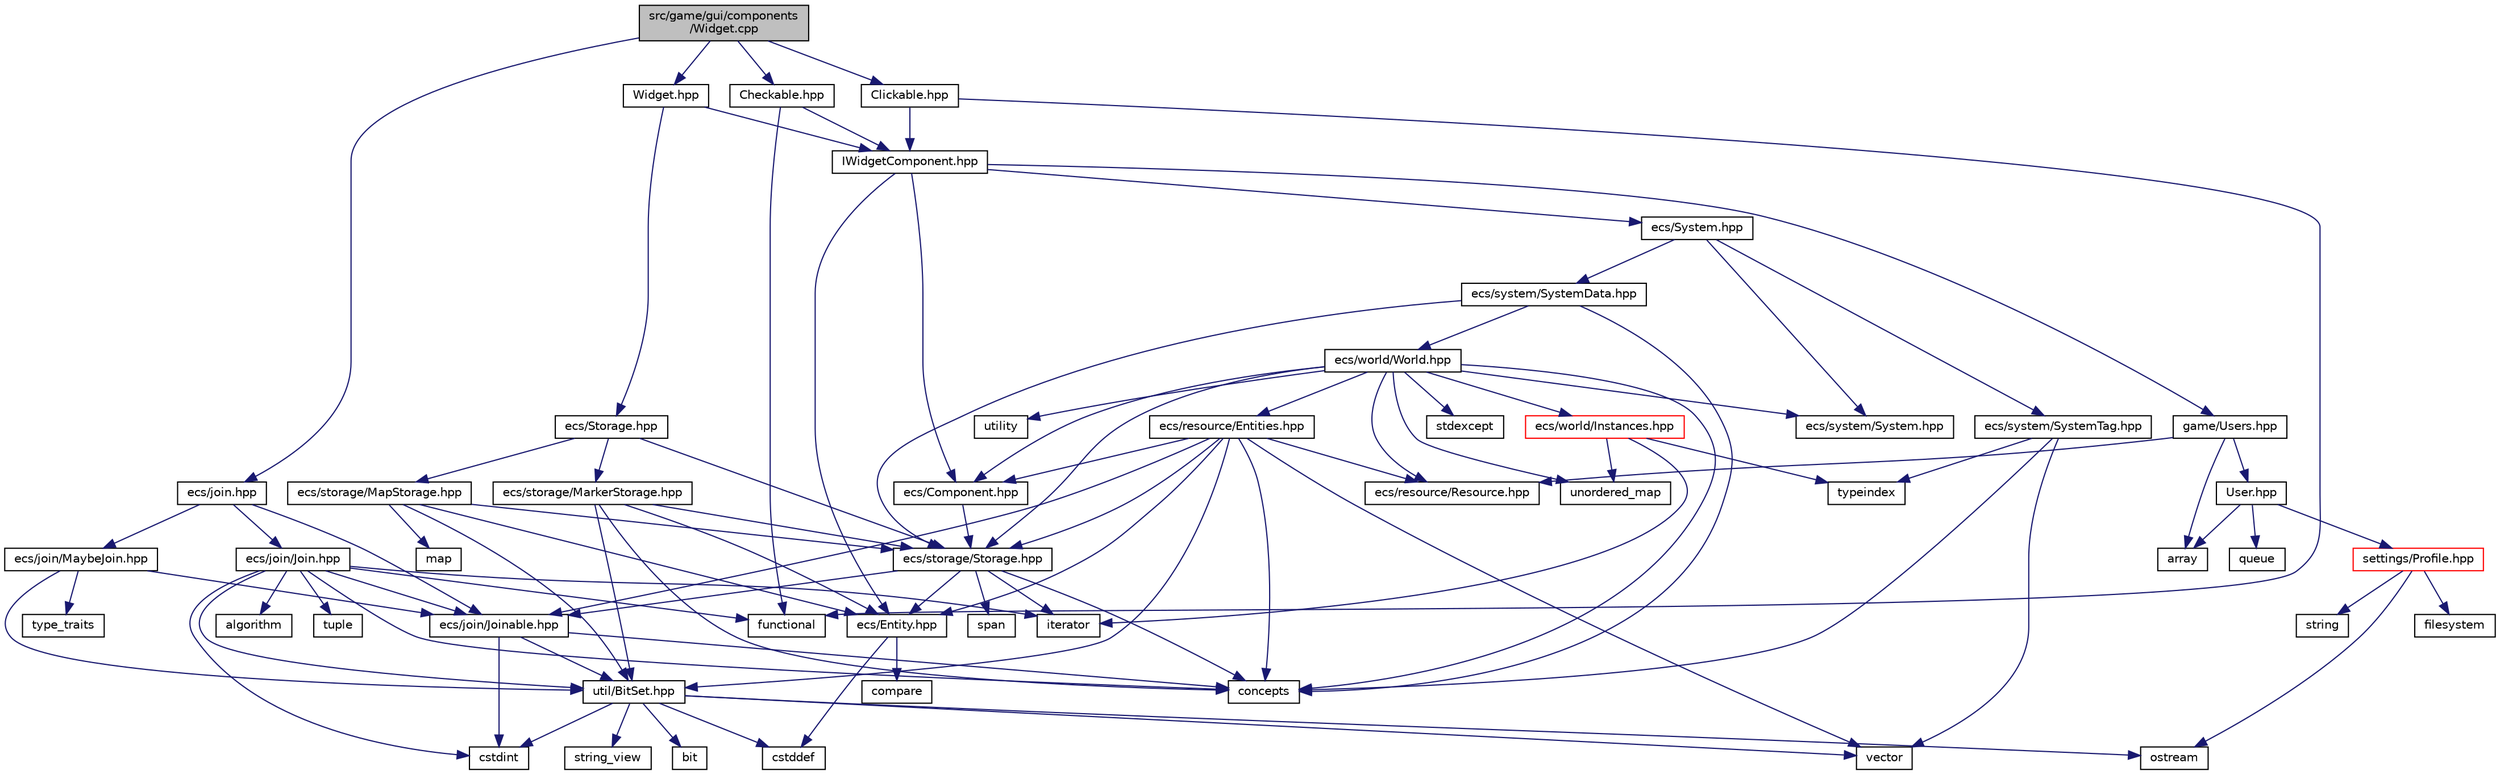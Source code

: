 digraph "src/game/gui/components/Widget.cpp"
{
 // LATEX_PDF_SIZE
  edge [fontname="Helvetica",fontsize="10",labelfontname="Helvetica",labelfontsize="10"];
  node [fontname="Helvetica",fontsize="10",shape=record];
  Node1 [label="src/game/gui/components\l/Widget.cpp",height=0.2,width=0.4,color="black", fillcolor="grey75", style="filled", fontcolor="black",tooltip=" "];
  Node1 -> Node2 [color="midnightblue",fontsize="10",style="solid",fontname="Helvetica"];
  Node2 [label="Widget.hpp",height=0.2,width=0.4,color="black", fillcolor="white", style="filled",URL="$_widget_8hpp.html",tooltip=" "];
  Node2 -> Node3 [color="midnightblue",fontsize="10",style="solid",fontname="Helvetica"];
  Node3 [label="IWidgetComponent.hpp",height=0.2,width=0.4,color="black", fillcolor="white", style="filled",URL="$_i_widget_component_8hpp.html",tooltip=" "];
  Node3 -> Node4 [color="midnightblue",fontsize="10",style="solid",fontname="Helvetica"];
  Node4 [label="ecs/Component.hpp",height=0.2,width=0.4,color="black", fillcolor="white", style="filled",URL="$_component_8hpp.html",tooltip=" "];
  Node4 -> Node5 [color="midnightblue",fontsize="10",style="solid",fontname="Helvetica"];
  Node5 [label="ecs/storage/Storage.hpp",height=0.2,width=0.4,color="black", fillcolor="white", style="filled",URL="$storage_2_storage_8hpp.html",tooltip=" "];
  Node5 -> Node6 [color="midnightblue",fontsize="10",style="solid",fontname="Helvetica"];
  Node6 [label="ecs/Entity.hpp",height=0.2,width=0.4,color="black", fillcolor="white", style="filled",URL="$_entity_8hpp.html",tooltip=" "];
  Node6 -> Node7 [color="midnightblue",fontsize="10",style="solid",fontname="Helvetica"];
  Node7 [label="compare",height=0.2,width=0.4,color="black", fillcolor="white", style="filled",URL="/home/runner/work/Bomberman-Global-Offensive/Bomberman-Global-Offensive/doc/external/cppreference-doxygen-web.tag.xml$cpp/header/compare.html",tooltip=" "];
  Node6 -> Node8 [color="midnightblue",fontsize="10",style="solid",fontname="Helvetica"];
  Node8 [label="cstddef",height=0.2,width=0.4,color="black", fillcolor="white", style="filled",URL="/home/runner/work/Bomberman-Global-Offensive/Bomberman-Global-Offensive/doc/external/cppreference-doxygen-web.tag.xml$cpp/header/cstddef.html",tooltip=" "];
  Node5 -> Node9 [color="midnightblue",fontsize="10",style="solid",fontname="Helvetica"];
  Node9 [label="ecs/join/Joinable.hpp",height=0.2,width=0.4,color="black", fillcolor="white", style="filled",URL="$_joinable_8hpp.html",tooltip=" "];
  Node9 -> Node10 [color="midnightblue",fontsize="10",style="solid",fontname="Helvetica"];
  Node10 [label="util/BitSet.hpp",height=0.2,width=0.4,color="black", fillcolor="white", style="filled",URL="$_bit_set_8hpp.html",tooltip=" "];
  Node10 -> Node11 [color="midnightblue",fontsize="10",style="solid",fontname="Helvetica"];
  Node11 [label="bit",height=0.2,width=0.4,color="black", fillcolor="white", style="filled",URL="/home/runner/work/Bomberman-Global-Offensive/Bomberman-Global-Offensive/doc/external/cppreference-doxygen-web.tag.xml$cpp/header/bit.html",tooltip=" "];
  Node10 -> Node8 [color="midnightblue",fontsize="10",style="solid",fontname="Helvetica"];
  Node10 -> Node12 [color="midnightblue",fontsize="10",style="solid",fontname="Helvetica"];
  Node12 [label="cstdint",height=0.2,width=0.4,color="black", fillcolor="white", style="filled",URL="/home/runner/work/Bomberman-Global-Offensive/Bomberman-Global-Offensive/doc/external/cppreference-doxygen-web.tag.xml$cpp/header/cstdint.html",tooltip=" "];
  Node10 -> Node13 [color="midnightblue",fontsize="10",style="solid",fontname="Helvetica"];
  Node13 [label="ostream",height=0.2,width=0.4,color="black", fillcolor="white", style="filled",URL="/home/runner/work/Bomberman-Global-Offensive/Bomberman-Global-Offensive/doc/external/cppreference-doxygen-web.tag.xml$cpp/header/ostream.html",tooltip=" "];
  Node10 -> Node14 [color="midnightblue",fontsize="10",style="solid",fontname="Helvetica"];
  Node14 [label="vector",height=0.2,width=0.4,color="black", fillcolor="white", style="filled",URL="/home/runner/work/Bomberman-Global-Offensive/Bomberman-Global-Offensive/doc/external/cppreference-doxygen-web.tag.xml$cpp/header/vector.html",tooltip=" "];
  Node10 -> Node15 [color="midnightblue",fontsize="10",style="solid",fontname="Helvetica"];
  Node15 [label="string_view",height=0.2,width=0.4,color="black", fillcolor="white", style="filled",URL="/home/runner/work/Bomberman-Global-Offensive/Bomberman-Global-Offensive/doc/external/cppreference-doxygen-web.tag.xml$cpp/header/string_view.html",tooltip=" "];
  Node9 -> Node16 [color="midnightblue",fontsize="10",style="solid",fontname="Helvetica"];
  Node16 [label="concepts",height=0.2,width=0.4,color="black", fillcolor="white", style="filled",URL="/home/runner/work/Bomberman-Global-Offensive/Bomberman-Global-Offensive/doc/external/cppreference-doxygen-web.tag.xml$cpp/header/concepts.html",tooltip=" "];
  Node9 -> Node12 [color="midnightblue",fontsize="10",style="solid",fontname="Helvetica"];
  Node5 -> Node16 [color="midnightblue",fontsize="10",style="solid",fontname="Helvetica"];
  Node5 -> Node17 [color="midnightblue",fontsize="10",style="solid",fontname="Helvetica"];
  Node17 [label="iterator",height=0.2,width=0.4,color="black", fillcolor="white", style="filled",URL="/home/runner/work/Bomberman-Global-Offensive/Bomberman-Global-Offensive/doc/external/cppreference-doxygen-web.tag.xml$cpp/header/iterator.html",tooltip=" "];
  Node5 -> Node18 [color="midnightblue",fontsize="10",style="solid",fontname="Helvetica"];
  Node18 [label="span",height=0.2,width=0.4,color="black", fillcolor="white", style="filled",URL="/home/runner/work/Bomberman-Global-Offensive/Bomberman-Global-Offensive/doc/external/cppreference-doxygen-web.tag.xml$cpp/header/span.html",tooltip=" "];
  Node3 -> Node6 [color="midnightblue",fontsize="10",style="solid",fontname="Helvetica"];
  Node3 -> Node19 [color="midnightblue",fontsize="10",style="solid",fontname="Helvetica"];
  Node19 [label="ecs/System.hpp",height=0.2,width=0.4,color="black", fillcolor="white", style="filled",URL="$_system_8hpp.html",tooltip=" "];
  Node19 -> Node20 [color="midnightblue",fontsize="10",style="solid",fontname="Helvetica"];
  Node20 [label="ecs/system/System.hpp",height=0.2,width=0.4,color="black", fillcolor="white", style="filled",URL="$system_2_system_8hpp.html",tooltip=" "];
  Node19 -> Node21 [color="midnightblue",fontsize="10",style="solid",fontname="Helvetica"];
  Node21 [label="ecs/system/SystemData.hpp",height=0.2,width=0.4,color="black", fillcolor="white", style="filled",URL="$_system_data_8hpp.html",tooltip=" "];
  Node21 -> Node5 [color="midnightblue",fontsize="10",style="solid",fontname="Helvetica"];
  Node21 -> Node22 [color="midnightblue",fontsize="10",style="solid",fontname="Helvetica"];
  Node22 [label="ecs/world/World.hpp",height=0.2,width=0.4,color="black", fillcolor="white", style="filled",URL="$world_2_world_8hpp.html",tooltip=" "];
  Node22 -> Node4 [color="midnightblue",fontsize="10",style="solid",fontname="Helvetica"];
  Node22 -> Node23 [color="midnightblue",fontsize="10",style="solid",fontname="Helvetica"];
  Node23 [label="ecs/resource/Entities.hpp",height=0.2,width=0.4,color="black", fillcolor="white", style="filled",URL="$_entities_8hpp.html",tooltip=" "];
  Node23 -> Node4 [color="midnightblue",fontsize="10",style="solid",fontname="Helvetica"];
  Node23 -> Node6 [color="midnightblue",fontsize="10",style="solid",fontname="Helvetica"];
  Node23 -> Node9 [color="midnightblue",fontsize="10",style="solid",fontname="Helvetica"];
  Node23 -> Node24 [color="midnightblue",fontsize="10",style="solid",fontname="Helvetica"];
  Node24 [label="ecs/resource/Resource.hpp",height=0.2,width=0.4,color="black", fillcolor="white", style="filled",URL="$_resource_8hpp.html",tooltip=" "];
  Node23 -> Node5 [color="midnightblue",fontsize="10",style="solid",fontname="Helvetica"];
  Node23 -> Node10 [color="midnightblue",fontsize="10",style="solid",fontname="Helvetica"];
  Node23 -> Node16 [color="midnightblue",fontsize="10",style="solid",fontname="Helvetica"];
  Node23 -> Node14 [color="midnightblue",fontsize="10",style="solid",fontname="Helvetica"];
  Node22 -> Node24 [color="midnightblue",fontsize="10",style="solid",fontname="Helvetica"];
  Node22 -> Node5 [color="midnightblue",fontsize="10",style="solid",fontname="Helvetica"];
  Node22 -> Node20 [color="midnightblue",fontsize="10",style="solid",fontname="Helvetica"];
  Node22 -> Node25 [color="midnightblue",fontsize="10",style="solid",fontname="Helvetica"];
  Node25 [label="ecs/world/Instances.hpp",height=0.2,width=0.4,color="red", fillcolor="white", style="filled",URL="$_instances_8hpp.html",tooltip=" "];
  Node25 -> Node17 [color="midnightblue",fontsize="10",style="solid",fontname="Helvetica"];
  Node25 -> Node27 [color="midnightblue",fontsize="10",style="solid",fontname="Helvetica"];
  Node27 [label="typeindex",height=0.2,width=0.4,color="black", fillcolor="white", style="filled",URL="/home/runner/work/Bomberman-Global-Offensive/Bomberman-Global-Offensive/doc/external/cppreference-doxygen-web.tag.xml$cpp/header/typeindex.html",tooltip=" "];
  Node25 -> Node28 [color="midnightblue",fontsize="10",style="solid",fontname="Helvetica"];
  Node28 [label="unordered_map",height=0.2,width=0.4,color="black", fillcolor="white", style="filled",URL="/home/runner/work/Bomberman-Global-Offensive/Bomberman-Global-Offensive/doc/external/cppreference-doxygen-web.tag.xml$cpp/header/unordered_map.html",tooltip=" "];
  Node22 -> Node16 [color="midnightblue",fontsize="10",style="solid",fontname="Helvetica"];
  Node22 -> Node29 [color="midnightblue",fontsize="10",style="solid",fontname="Helvetica"];
  Node29 [label="stdexcept",height=0.2,width=0.4,color="black", fillcolor="white", style="filled",URL="/home/runner/work/Bomberman-Global-Offensive/Bomberman-Global-Offensive/doc/external/cppreference-doxygen-web.tag.xml$cpp/header/stdexcept.html",tooltip=" "];
  Node22 -> Node30 [color="midnightblue",fontsize="10",style="solid",fontname="Helvetica"];
  Node30 [label="utility",height=0.2,width=0.4,color="black", fillcolor="white", style="filled",URL="/home/runner/work/Bomberman-Global-Offensive/Bomberman-Global-Offensive/doc/external/cppreference-doxygen-web.tag.xml$cpp/header/utility.html",tooltip=" "];
  Node22 -> Node28 [color="midnightblue",fontsize="10",style="solid",fontname="Helvetica"];
  Node21 -> Node16 [color="midnightblue",fontsize="10",style="solid",fontname="Helvetica"];
  Node19 -> Node31 [color="midnightblue",fontsize="10",style="solid",fontname="Helvetica"];
  Node31 [label="ecs/system/SystemTag.hpp",height=0.2,width=0.4,color="black", fillcolor="white", style="filled",URL="$_system_tag_8hpp.html",tooltip=" "];
  Node31 -> Node16 [color="midnightblue",fontsize="10",style="solid",fontname="Helvetica"];
  Node31 -> Node27 [color="midnightblue",fontsize="10",style="solid",fontname="Helvetica"];
  Node31 -> Node14 [color="midnightblue",fontsize="10",style="solid",fontname="Helvetica"];
  Node3 -> Node32 [color="midnightblue",fontsize="10",style="solid",fontname="Helvetica"];
  Node32 [label="game/Users.hpp",height=0.2,width=0.4,color="black", fillcolor="white", style="filled",URL="$_users_8hpp.html",tooltip=" "];
  Node32 -> Node33 [color="midnightblue",fontsize="10",style="solid",fontname="Helvetica"];
  Node33 [label="array",height=0.2,width=0.4,color="black", fillcolor="white", style="filled",URL="/home/runner/work/Bomberman-Global-Offensive/Bomberman-Global-Offensive/doc/external/cppreference-doxygen-web.tag.xml$cpp/header/array.html",tooltip=" "];
  Node32 -> Node34 [color="midnightblue",fontsize="10",style="solid",fontname="Helvetica"];
  Node34 [label="User.hpp",height=0.2,width=0.4,color="black", fillcolor="white", style="filled",URL="$_user_8hpp.html",tooltip=" "];
  Node34 -> Node33 [color="midnightblue",fontsize="10",style="solid",fontname="Helvetica"];
  Node34 -> Node35 [color="midnightblue",fontsize="10",style="solid",fontname="Helvetica"];
  Node35 [label="queue",height=0.2,width=0.4,color="black", fillcolor="white", style="filled",URL="/home/runner/work/Bomberman-Global-Offensive/Bomberman-Global-Offensive/doc/external/cppreference-doxygen-web.tag.xml$cpp/header/queue.html",tooltip=" "];
  Node34 -> Node36 [color="midnightblue",fontsize="10",style="solid",fontname="Helvetica"];
  Node36 [label="settings/Profile.hpp",height=0.2,width=0.4,color="red", fillcolor="white", style="filled",URL="$_profile_8hpp.html",tooltip=" "];
  Node36 -> Node37 [color="midnightblue",fontsize="10",style="solid",fontname="Helvetica"];
  Node37 [label="filesystem",height=0.2,width=0.4,color="black", fillcolor="white", style="filled",URL="/home/runner/work/Bomberman-Global-Offensive/Bomberman-Global-Offensive/doc/external/cppreference-doxygen-web.tag.xml$cpp/header/filesystem.html",tooltip=" "];
  Node36 -> Node13 [color="midnightblue",fontsize="10",style="solid",fontname="Helvetica"];
  Node36 -> Node38 [color="midnightblue",fontsize="10",style="solid",fontname="Helvetica"];
  Node38 [label="string",height=0.2,width=0.4,color="black", fillcolor="white", style="filled",URL="/home/runner/work/Bomberman-Global-Offensive/Bomberman-Global-Offensive/doc/external/cppreference-doxygen-web.tag.xml$cpp/header/string.html",tooltip=" "];
  Node32 -> Node24 [color="midnightblue",fontsize="10",style="solid",fontname="Helvetica"];
  Node2 -> Node48 [color="midnightblue",fontsize="10",style="solid",fontname="Helvetica"];
  Node48 [label="ecs/Storage.hpp",height=0.2,width=0.4,color="black", fillcolor="white", style="filled",URL="$_storage_8hpp.html",tooltip=" "];
  Node48 -> Node5 [color="midnightblue",fontsize="10",style="solid",fontname="Helvetica"];
  Node48 -> Node49 [color="midnightblue",fontsize="10",style="solid",fontname="Helvetica"];
  Node49 [label="ecs/storage/MapStorage.hpp",height=0.2,width=0.4,color="black", fillcolor="white", style="filled",URL="$_map_storage_8hpp.html",tooltip=" "];
  Node49 -> Node6 [color="midnightblue",fontsize="10",style="solid",fontname="Helvetica"];
  Node49 -> Node5 [color="midnightblue",fontsize="10",style="solid",fontname="Helvetica"];
  Node49 -> Node10 [color="midnightblue",fontsize="10",style="solid",fontname="Helvetica"];
  Node49 -> Node40 [color="midnightblue",fontsize="10",style="solid",fontname="Helvetica"];
  Node40 [label="map",height=0.2,width=0.4,color="black", fillcolor="white", style="filled",URL="/home/runner/work/Bomberman-Global-Offensive/Bomberman-Global-Offensive/doc/external/cppreference-doxygen-web.tag.xml$cpp/header/map.html",tooltip=" "];
  Node48 -> Node50 [color="midnightblue",fontsize="10",style="solid",fontname="Helvetica"];
  Node50 [label="ecs/storage/MarkerStorage.hpp",height=0.2,width=0.4,color="black", fillcolor="white", style="filled",URL="$_marker_storage_8hpp.html",tooltip=" "];
  Node50 -> Node6 [color="midnightblue",fontsize="10",style="solid",fontname="Helvetica"];
  Node50 -> Node5 [color="midnightblue",fontsize="10",style="solid",fontname="Helvetica"];
  Node50 -> Node10 [color="midnightblue",fontsize="10",style="solid",fontname="Helvetica"];
  Node50 -> Node16 [color="midnightblue",fontsize="10",style="solid",fontname="Helvetica"];
  Node1 -> Node51 [color="midnightblue",fontsize="10",style="solid",fontname="Helvetica"];
  Node51 [label="ecs/join.hpp",height=0.2,width=0.4,color="black", fillcolor="white", style="filled",URL="$_join_8hpp.html",tooltip=" "];
  Node51 -> Node52 [color="midnightblue",fontsize="10",style="solid",fontname="Helvetica"];
  Node52 [label="ecs/join/Join.hpp",height=0.2,width=0.4,color="black", fillcolor="white", style="filled",URL="$join_2_join_8hpp.html",tooltip=" "];
  Node52 -> Node9 [color="midnightblue",fontsize="10",style="solid",fontname="Helvetica"];
  Node52 -> Node10 [color="midnightblue",fontsize="10",style="solid",fontname="Helvetica"];
  Node52 -> Node53 [color="midnightblue",fontsize="10",style="solid",fontname="Helvetica"];
  Node53 [label="algorithm",height=0.2,width=0.4,color="black", fillcolor="white", style="filled",URL="/home/runner/work/Bomberman-Global-Offensive/Bomberman-Global-Offensive/doc/external/cppreference-doxygen-web.tag.xml$cpp/header/algorithm.html",tooltip=" "];
  Node52 -> Node16 [color="midnightblue",fontsize="10",style="solid",fontname="Helvetica"];
  Node52 -> Node12 [color="midnightblue",fontsize="10",style="solid",fontname="Helvetica"];
  Node52 -> Node54 [color="midnightblue",fontsize="10",style="solid",fontname="Helvetica"];
  Node54 [label="functional",height=0.2,width=0.4,color="black", fillcolor="white", style="filled",URL="/home/runner/work/Bomberman-Global-Offensive/Bomberman-Global-Offensive/doc/external/cppreference-doxygen-web.tag.xml$cpp/header/functional.html",tooltip=" "];
  Node52 -> Node17 [color="midnightblue",fontsize="10",style="solid",fontname="Helvetica"];
  Node52 -> Node55 [color="midnightblue",fontsize="10",style="solid",fontname="Helvetica"];
  Node55 [label="tuple",height=0.2,width=0.4,color="black", fillcolor="white", style="filled",URL="/home/runner/work/Bomberman-Global-Offensive/Bomberman-Global-Offensive/doc/external/cppreference-doxygen-web.tag.xml$cpp/header/tuple.html",tooltip=" "];
  Node51 -> Node9 [color="midnightblue",fontsize="10",style="solid",fontname="Helvetica"];
  Node51 -> Node56 [color="midnightblue",fontsize="10",style="solid",fontname="Helvetica"];
  Node56 [label="ecs/join/MaybeJoin.hpp",height=0.2,width=0.4,color="black", fillcolor="white", style="filled",URL="$_maybe_join_8hpp.html",tooltip=" "];
  Node56 -> Node9 [color="midnightblue",fontsize="10",style="solid",fontname="Helvetica"];
  Node56 -> Node10 [color="midnightblue",fontsize="10",style="solid",fontname="Helvetica"];
  Node56 -> Node44 [color="midnightblue",fontsize="10",style="solid",fontname="Helvetica"];
  Node44 [label="type_traits",height=0.2,width=0.4,color="black", fillcolor="white", style="filled",URL="/home/runner/work/Bomberman-Global-Offensive/Bomberman-Global-Offensive/doc/external/cppreference-doxygen-web.tag.xml$cpp/header/type_traits.html",tooltip=" "];
  Node1 -> Node57 [color="midnightblue",fontsize="10",style="solid",fontname="Helvetica"];
  Node57 [label="Checkable.hpp",height=0.2,width=0.4,color="black", fillcolor="white", style="filled",URL="$_checkable_8hpp.html",tooltip=" "];
  Node57 -> Node54 [color="midnightblue",fontsize="10",style="solid",fontname="Helvetica"];
  Node57 -> Node3 [color="midnightblue",fontsize="10",style="solid",fontname="Helvetica"];
  Node1 -> Node58 [color="midnightblue",fontsize="10",style="solid",fontname="Helvetica"];
  Node58 [label="Clickable.hpp",height=0.2,width=0.4,color="black", fillcolor="white", style="filled",URL="$_clickable_8hpp.html",tooltip=" "];
  Node58 -> Node54 [color="midnightblue",fontsize="10",style="solid",fontname="Helvetica"];
  Node58 -> Node3 [color="midnightblue",fontsize="10",style="solid",fontname="Helvetica"];
}
